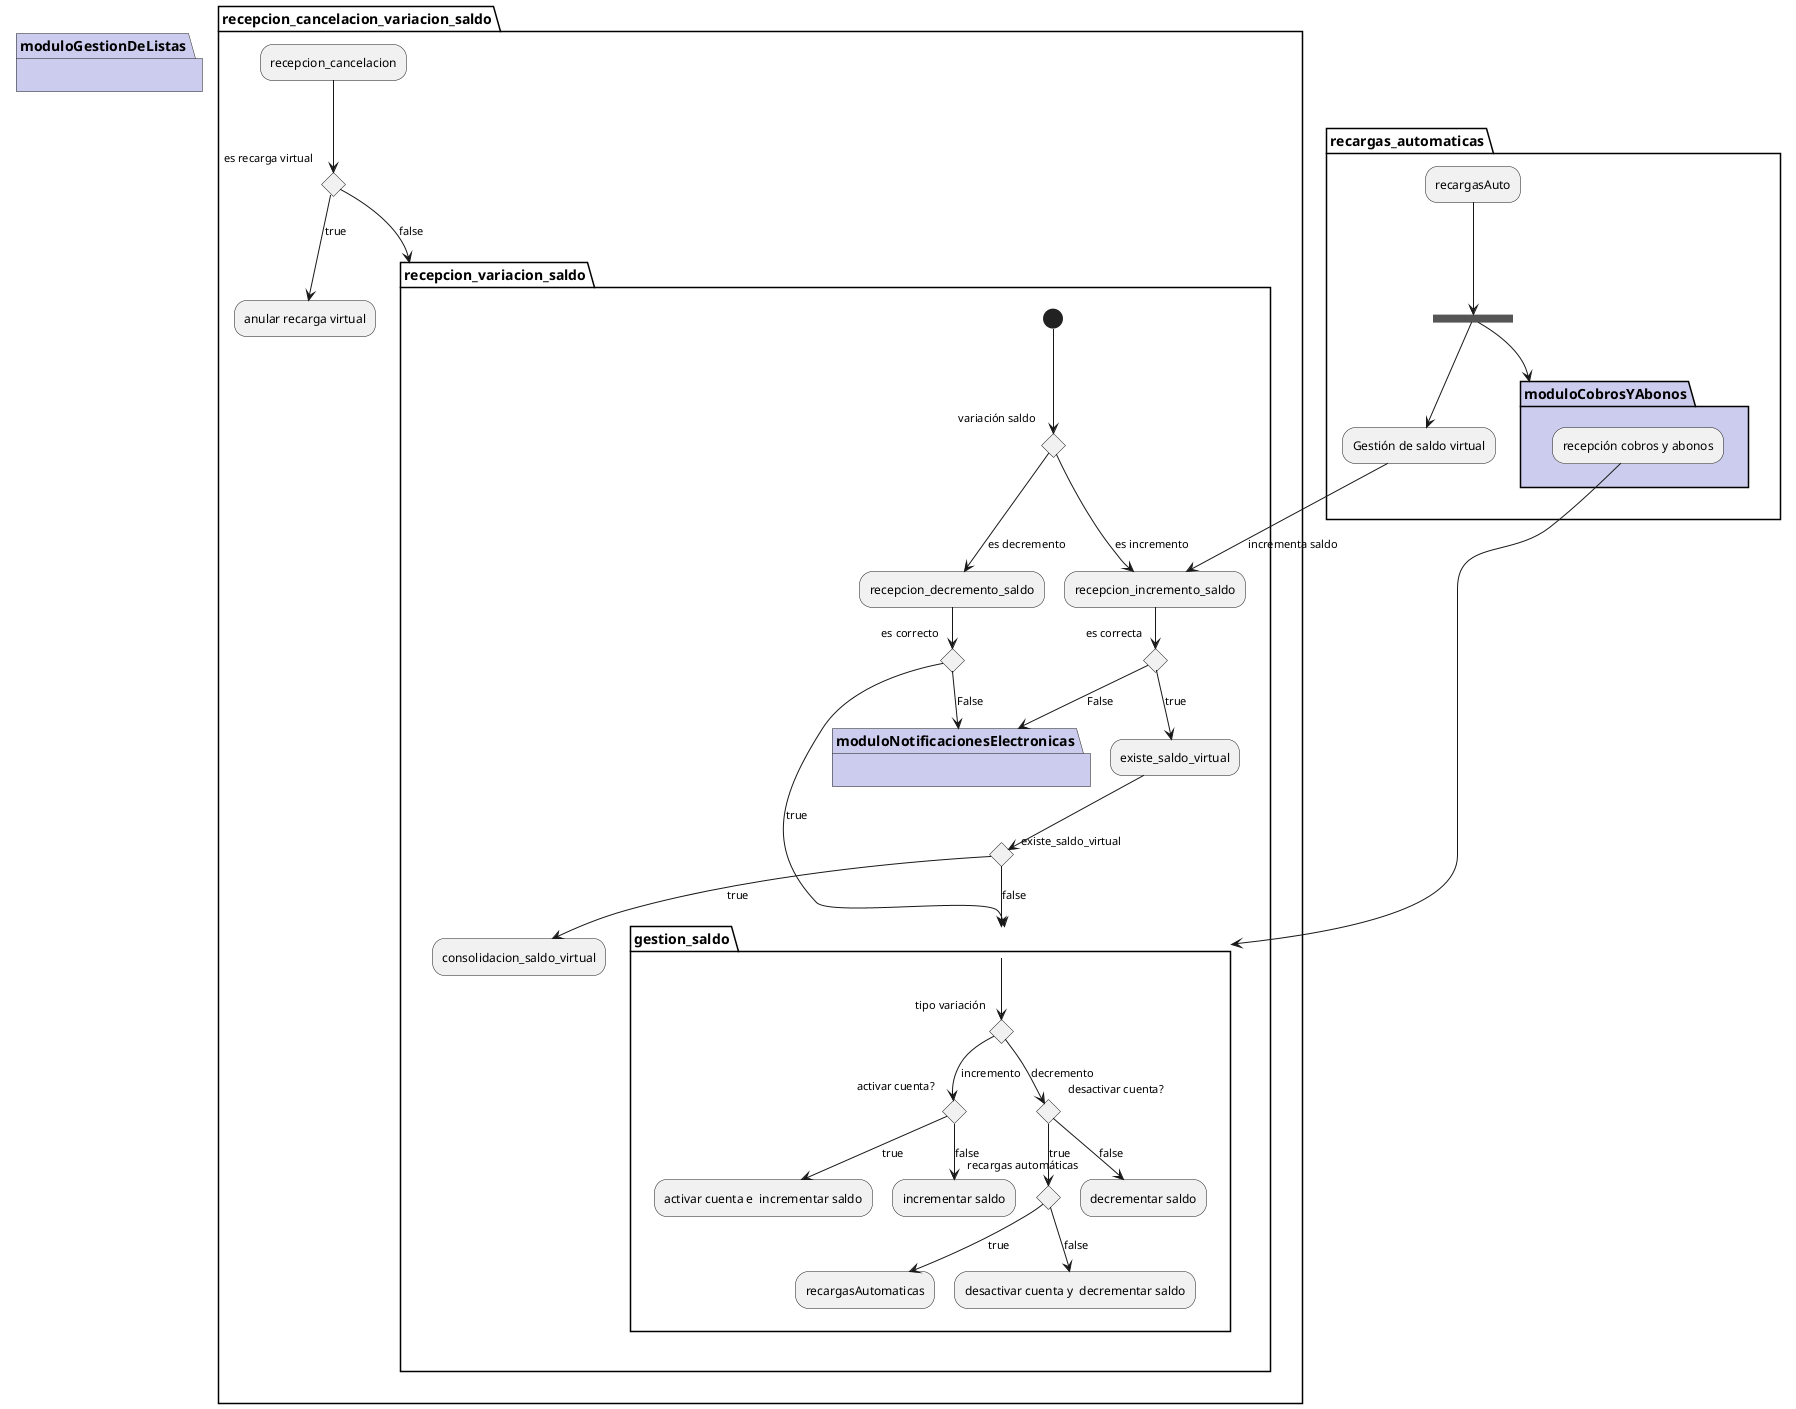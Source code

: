 @startuml

partition recepcion_cancelacion_variacion_saldo {
    recepcion_cancelacion --> if "es recarga virtual" then
     -->[true] anular recarga virtual
     else
    -->[false] recepcion_variacion_saldo
    endif
}

partition recepcion_variacion_saldo {
    (*)  --> if variación saldo then
        -->[es incremento] "recepcion_incremento_saldo" as incremento
        else
        -->[es decremento] "recepcion_decremento_saldo" as decremento
    endif

    decremento --> if "es correcto" then
    --> [true] gestion_saldo
    else
    --> [False] moduloNotificacionesElectronicas
    endif

    incremento --> if "es correcta" then
    --> [true] existe_saldo_virtual
    if existe_saldo_virtual then
    --> [true] consolidacion_saldo_virtual
    else
    -->[false] gestion_saldo
    endif
    else
    --> [False] moduloNotificacionesElectronicas
    endif
}



partition moduloNotificacionesElectronicas #CCCCEE{

}
partition moduloGestionDeListas #CCCCEE{

}

partition recargas_automaticas {
   recargasAuto --> ===B1===
   --> moduloCobrosYAbonos


   ===B1=== --> "Gestión de saldo virtual" as virtual
   virtual -->[incrementa saldo] incremento

}

partition moduloCobrosYAbonos #CCCCEE{
    "recepción cobros y abonos" --> gestion_saldo
}

partition gestion_saldo {
    if "tipo variación" then
        --> [incremento] if "activar cuenta?" then
        --> [true] "activar cuenta e  incrementar saldo"
        else
        --> [false] incrementar saldo
        endif

    else
         --> [decremento] if "desactivar cuenta?" then
        -->[true] if "recargas automáticas" then
         -->[true] recargasAutomaticas
         else
         --> [false] "desactivar cuenta y  decrementar saldo"
         endif
         else
         --> [false] decrementar saldo
         endif


}


@enduml